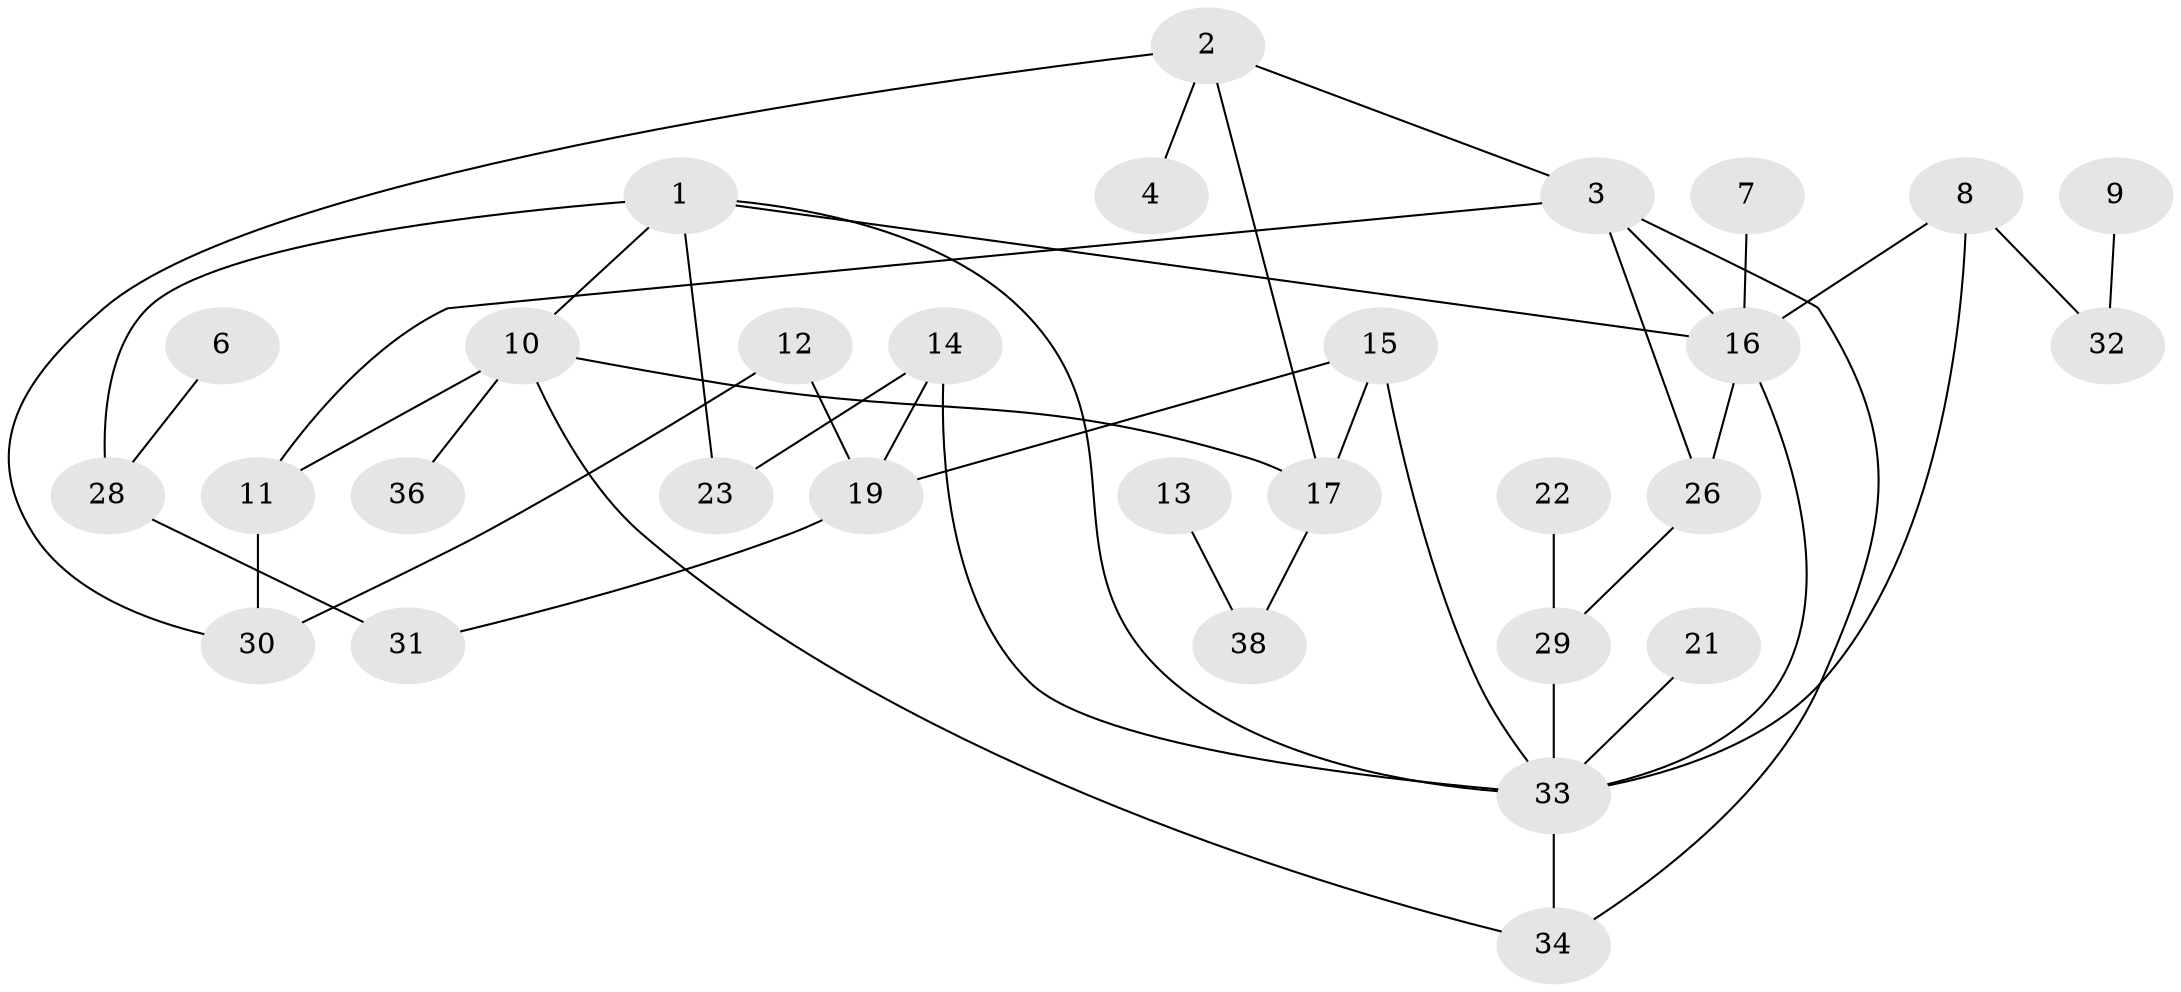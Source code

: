 // original degree distribution, {2: 0.29333333333333333, 4: 0.08, 5: 0.08, 3: 0.18666666666666668, 1: 0.24, 0: 0.09333333333333334, 6: 0.013333333333333334, 8: 0.013333333333333334}
// Generated by graph-tools (version 1.1) at 2025/33/03/09/25 02:33:36]
// undirected, 30 vertices, 43 edges
graph export_dot {
graph [start="1"]
  node [color=gray90,style=filled];
  1;
  2;
  3;
  4;
  6;
  7;
  8;
  9;
  10;
  11;
  12;
  13;
  14;
  15;
  16;
  17;
  19;
  21;
  22;
  23;
  26;
  28;
  29;
  30;
  31;
  32;
  33;
  34;
  36;
  38;
  1 -- 10 [weight=1.0];
  1 -- 16 [weight=1.0];
  1 -- 23 [weight=1.0];
  1 -- 28 [weight=1.0];
  1 -- 33 [weight=1.0];
  2 -- 3 [weight=1.0];
  2 -- 4 [weight=1.0];
  2 -- 17 [weight=1.0];
  2 -- 30 [weight=1.0];
  3 -- 11 [weight=1.0];
  3 -- 16 [weight=2.0];
  3 -- 26 [weight=1.0];
  3 -- 34 [weight=1.0];
  6 -- 28 [weight=1.0];
  7 -- 16 [weight=2.0];
  8 -- 16 [weight=1.0];
  8 -- 32 [weight=1.0];
  8 -- 33 [weight=1.0];
  9 -- 32 [weight=1.0];
  10 -- 11 [weight=1.0];
  10 -- 17 [weight=1.0];
  10 -- 34 [weight=1.0];
  10 -- 36 [weight=1.0];
  11 -- 30 [weight=2.0];
  12 -- 19 [weight=3.0];
  12 -- 30 [weight=1.0];
  13 -- 38 [weight=1.0];
  14 -- 19 [weight=2.0];
  14 -- 23 [weight=1.0];
  14 -- 33 [weight=1.0];
  15 -- 17 [weight=1.0];
  15 -- 19 [weight=1.0];
  15 -- 33 [weight=1.0];
  16 -- 26 [weight=1.0];
  16 -- 33 [weight=1.0];
  17 -- 38 [weight=1.0];
  19 -- 31 [weight=2.0];
  21 -- 33 [weight=1.0];
  22 -- 29 [weight=1.0];
  26 -- 29 [weight=1.0];
  28 -- 31 [weight=1.0];
  29 -- 33 [weight=1.0];
  33 -- 34 [weight=1.0];
}
